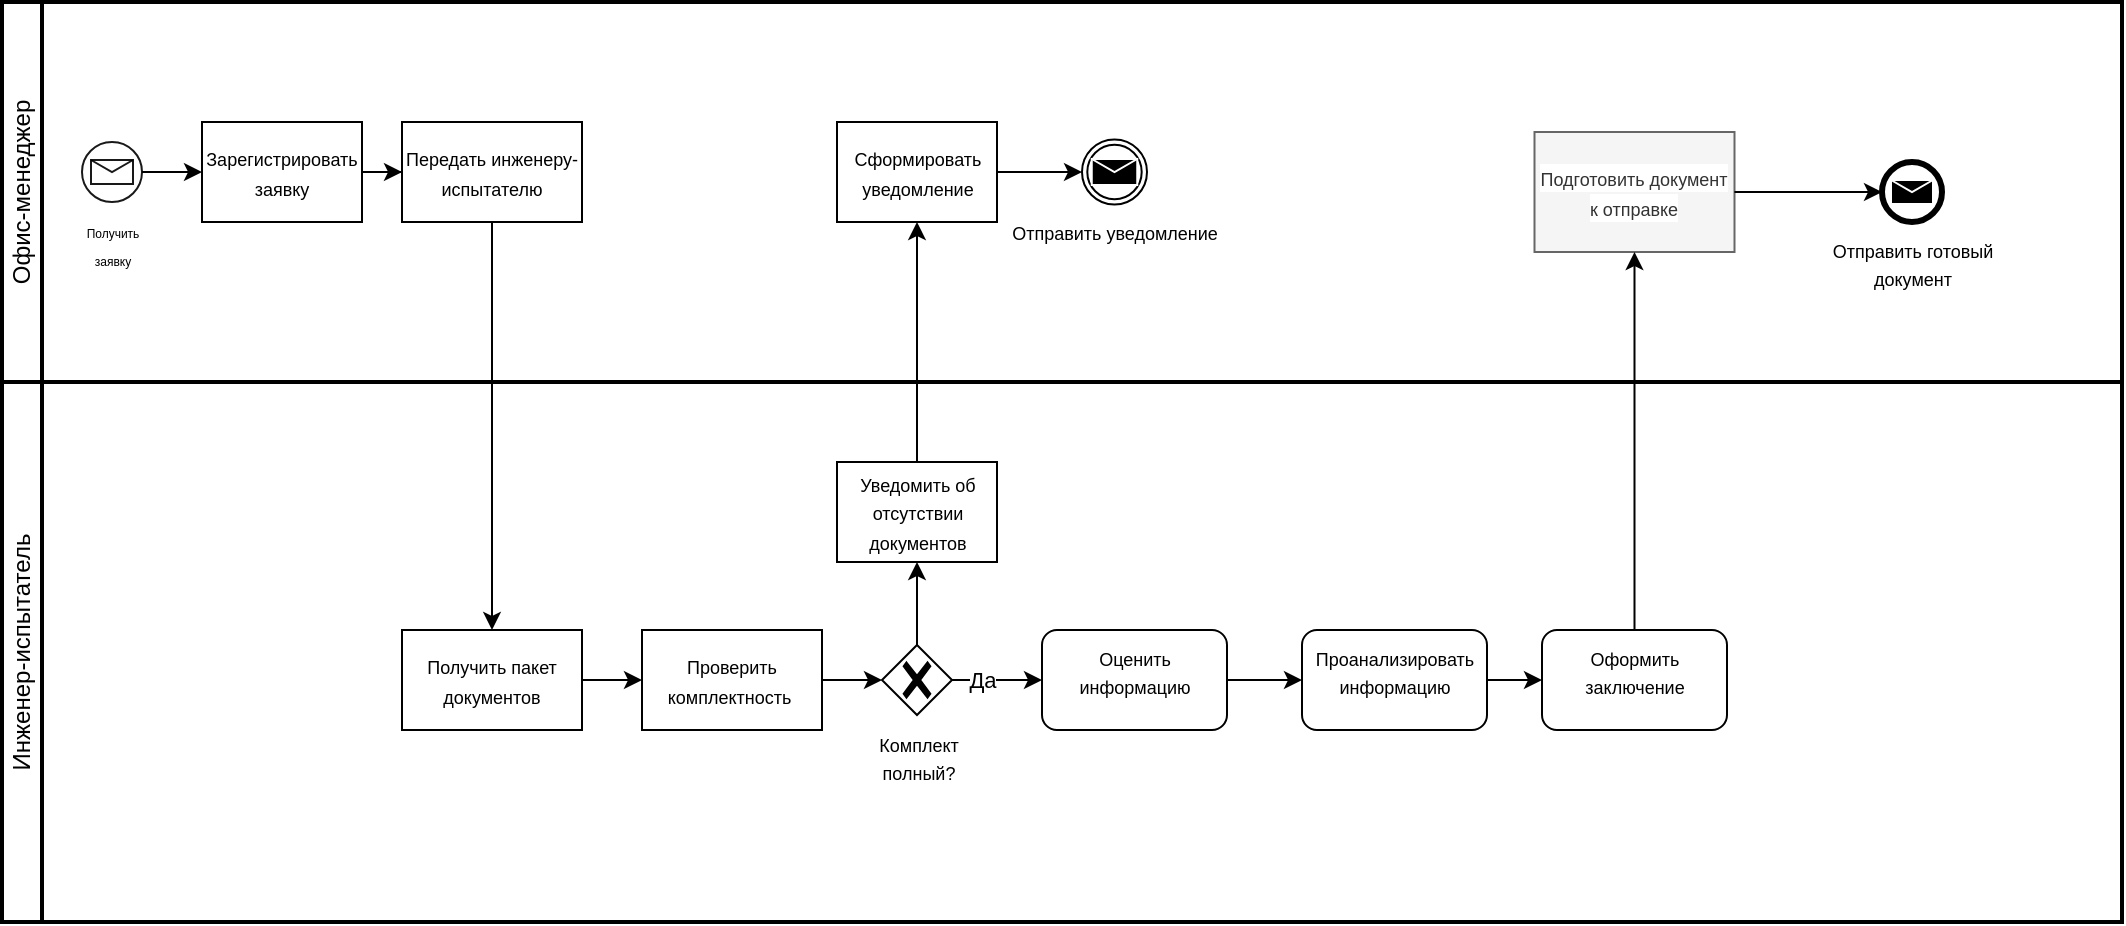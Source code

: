 <mxfile version="27.1.1" pages="2">
  <diagram name="Страница — 1" id="JdAsOSJgoWyrDVArH0wG">
    <mxGraphModel dx="1046" dy="611" grid="1" gridSize="10" guides="1" tooltips="1" connect="1" arrows="1" fold="1" page="1" pageScale="1" pageWidth="1169" pageHeight="827" math="0" shadow="0">
      <root>
        <mxCell id="0" />
        <mxCell id="1" parent="0" />
        <mxCell id="9TCDGHJHm5LRPzFvZ1fp-3" value="Офис-менеджер" style="swimlane;html=1;startSize=20;fontStyle=0;collapsible=0;horizontal=0;swimlaneLine=1;swimlaneFillColor=#ffffff;strokeWidth=2;whiteSpace=wrap;" parent="1" vertex="1">
          <mxGeometry x="80" y="340" width="1060" height="190" as="geometry" />
        </mxCell>
        <mxCell id="9TCDGHJHm5LRPzFvZ1fp-6" value="&lt;font style=&quot;font-size: 9px;&quot;&gt;Зарегистрировать заявку&lt;/font&gt;" style="points=[[0.25,0,0],[0.5,0,0],[0.75,0,0],[1,0.25,0],[1,0.5,0],[1,0.75,0],[0.75,1,0],[0.5,1,0],[0.25,1,0],[0,0.75,0],[0,0.5,0],[0,0.25,0]];shape=mxgraph.bpmn.task2;whiteSpace=wrap;rectStyle=rounded;size=10;html=1;container=1;expand=0;collapsible=0;taskMarker=abstract;" parent="9TCDGHJHm5LRPzFvZ1fp-3" vertex="1">
          <mxGeometry x="100" y="60" width="80" height="50" as="geometry" />
        </mxCell>
        <mxCell id="9TCDGHJHm5LRPzFvZ1fp-7" value="&lt;font style=&quot;font-size: 6px;&quot;&gt;Получить&lt;/font&gt;&lt;div&gt;&lt;font style=&quot;font-size: 6px;&quot;&gt;заявку&lt;/font&gt;&lt;/div&gt;" style="points=[[0.145,0.145,0],[0.5,0,0],[0.855,0.145,0],[1,0.5,0],[0.855,0.855,0],[0.5,1,0],[0.145,0.855,0],[0,0.5,0]];shape=mxgraph.bpmn.event;html=1;verticalLabelPosition=bottom;labelBackgroundColor=#ffffff;verticalAlign=top;align=center;perimeter=ellipsePerimeter;outlineConnect=0;aspect=fixed;outline=standard;symbol=message;opacity=90;" parent="9TCDGHJHm5LRPzFvZ1fp-3" vertex="1">
          <mxGeometry x="40" y="70" width="30" height="30" as="geometry" />
        </mxCell>
        <mxCell id="9TCDGHJHm5LRPzFvZ1fp-8" value="" style="endArrow=classic;html=1;rounded=0;exitX=1;exitY=0.5;exitDx=0;exitDy=0;exitPerimeter=0;entryX=0;entryY=0.5;entryDx=0;entryDy=0;entryPerimeter=0;" parent="9TCDGHJHm5LRPzFvZ1fp-3" source="9TCDGHJHm5LRPzFvZ1fp-7" target="9TCDGHJHm5LRPzFvZ1fp-6" edge="1">
          <mxGeometry width="50" height="50" relative="1" as="geometry">
            <mxPoint x="90" y="100" as="sourcePoint" />
            <mxPoint x="140" y="50" as="targetPoint" />
          </mxGeometry>
        </mxCell>
        <mxCell id="9TCDGHJHm5LRPzFvZ1fp-21" value="" style="edgeStyle=orthogonalEdgeStyle;rounded=0;orthogonalLoop=1;jettySize=auto;html=1;" parent="9TCDGHJHm5LRPzFvZ1fp-3" source="9TCDGHJHm5LRPzFvZ1fp-6" target="9TCDGHJHm5LRPzFvZ1fp-9" edge="1">
          <mxGeometry relative="1" as="geometry">
            <mxPoint x="260" y="205" as="sourcePoint" />
            <mxPoint x="320" y="205" as="targetPoint" />
          </mxGeometry>
        </mxCell>
        <mxCell id="9TCDGHJHm5LRPzFvZ1fp-9" value="&lt;font style=&quot;font-size: 9px;&quot;&gt;Передать инженеру- испытателю&lt;/font&gt;" style="points=[[0.25,0,0],[0.5,0,0],[0.75,0,0],[1,0.25,0],[1,0.5,0],[1,0.75,0],[0.75,1,0],[0.5,1,0],[0.25,1,0],[0,0.75,0],[0,0.5,0],[0,0.25,0]];shape=mxgraph.bpmn.task2;whiteSpace=wrap;rectStyle=rounded;size=10;html=1;container=1;expand=0;collapsible=0;taskMarker=abstract;" parent="9TCDGHJHm5LRPzFvZ1fp-3" vertex="1">
          <mxGeometry x="200" y="60" width="90" height="50" as="geometry" />
        </mxCell>
        <mxCell id="9TCDGHJHm5LRPzFvZ1fp-24" value="&lt;font style=&quot;font-size: 9px;&quot;&gt;Отправить уведомление&lt;/font&gt;" style="points=[[0.145,0.145,0],[0.5,0,0],[0.855,0.145,0],[1,0.5,0],[0.855,0.855,0],[0.5,1,0],[0.145,0.855,0],[0,0.5,0]];shape=mxgraph.bpmn.event;html=1;verticalLabelPosition=bottom;labelBackgroundColor=#ffffff;verticalAlign=top;align=center;perimeter=ellipsePerimeter;outlineConnect=0;aspect=fixed;outline=throwing;symbol=message;" parent="9TCDGHJHm5LRPzFvZ1fp-3" vertex="1">
          <mxGeometry x="540" y="68.75" width="32.5" height="32.5" as="geometry" />
        </mxCell>
        <mxCell id="9TCDGHJHm5LRPzFvZ1fp-35" value="" style="edgeStyle=orthogonalEdgeStyle;rounded=0;orthogonalLoop=1;jettySize=auto;html=1;" parent="9TCDGHJHm5LRPzFvZ1fp-3" source="9TCDGHJHm5LRPzFvZ1fp-33" target="9TCDGHJHm5LRPzFvZ1fp-24" edge="1">
          <mxGeometry relative="1" as="geometry" />
        </mxCell>
        <mxCell id="9TCDGHJHm5LRPzFvZ1fp-33" value="&lt;font style=&quot;font-size: 9px;&quot;&gt;Сформировать уведомление&lt;/font&gt;" style="points=[[0.25,0,0],[0.5,0,0],[0.75,0,0],[1,0.25,0],[1,0.5,0],[1,0.75,0],[0.75,1,0],[0.5,1,0],[0.25,1,0],[0,0.75,0],[0,0.5,0],[0,0.25,0]];shape=mxgraph.bpmn.task2;whiteSpace=wrap;rectStyle=rounded;size=10;html=1;container=1;expand=0;collapsible=0;taskMarker=abstract;" parent="9TCDGHJHm5LRPzFvZ1fp-3" vertex="1">
          <mxGeometry x="417.5" y="60" width="80" height="50" as="geometry" />
        </mxCell>
        <mxCell id="9TCDGHJHm5LRPzFvZ1fp-44" value="&lt;span style=&quot;background-color: rgb(255, 255, 255);&quot;&gt;&lt;font style=&quot;font-size: 9px;&quot;&gt;Подготовить документ к отправке&lt;/font&gt;&lt;/span&gt;" style="points=[[0.25,0,0],[0.5,0,0],[0.75,0,0],[1,0.25,0],[1,0.5,0],[1,0.75,0],[0.75,1,0],[0.5,1,0],[0.25,1,0],[0,0.75,0],[0,0.5,0],[0,0.25,0]];shape=mxgraph.bpmn.task2;whiteSpace=wrap;rectStyle=rounded;size=10;html=1;container=1;expand=0;collapsible=0;taskMarker=abstract;isLoopSub=1;fillColor=#f5f5f5;strokeColor=#666666;fontColor=#333333;align=center;" parent="9TCDGHJHm5LRPzFvZ1fp-3" vertex="1">
          <mxGeometry x="766.25" y="65" width="100" height="60" as="geometry" />
        </mxCell>
        <mxCell id="9TCDGHJHm5LRPzFvZ1fp-45" value="&lt;font style=&quot;font-size: 9px;&quot;&gt;Отправить&amp;nbsp;&lt;/font&gt;&lt;span style=&quot;font-size: 9px; background-color: light-dark(rgb(255, 255, 255), rgb(18, 18, 18)); color: light-dark(rgb(0, 0, 0), rgb(255, 255, 255));&quot;&gt;готовый&lt;/span&gt;&lt;div&gt;&lt;font style=&quot;font-size: 9px;&quot;&gt;документ&lt;/font&gt;&lt;/div&gt;" style="points=[[0.145,0.145,0],[0.5,0,0],[0.855,0.145,0],[1,0.5,0],[0.855,0.855,0],[0.5,1,0],[0.145,0.855,0],[0,0.5,0]];shape=mxgraph.bpmn.event;html=1;verticalLabelPosition=bottom;labelBackgroundColor=#ffffff;verticalAlign=top;align=center;perimeter=ellipsePerimeter;outlineConnect=0;aspect=fixed;outline=end;symbol=message;" parent="9TCDGHJHm5LRPzFvZ1fp-3" vertex="1">
          <mxGeometry x="940" y="80" width="30" height="30" as="geometry" />
        </mxCell>
        <mxCell id="9TCDGHJHm5LRPzFvZ1fp-46" value="" style="endArrow=classic;html=1;rounded=0;exitX=1;exitY=0.5;exitDx=0;exitDy=0;exitPerimeter=0;entryX=0;entryY=0.5;entryDx=0;entryDy=0;entryPerimeter=0;" parent="9TCDGHJHm5LRPzFvZ1fp-3" source="9TCDGHJHm5LRPzFvZ1fp-44" target="9TCDGHJHm5LRPzFvZ1fp-45" edge="1">
          <mxGeometry width="50" height="50" relative="1" as="geometry">
            <mxPoint x="830" y="180" as="sourcePoint" />
            <mxPoint x="830" y="240" as="targetPoint" />
          </mxGeometry>
        </mxCell>
        <mxCell id="9TCDGHJHm5LRPzFvZ1fp-4" value="Инженер-испытатель" style="swimlane;html=1;startSize=20;fontStyle=0;collapsible=0;horizontal=0;swimlaneLine=1;swimlaneFillColor=#ffffff;strokeWidth=2;whiteSpace=wrap;" parent="1" vertex="1">
          <mxGeometry x="80" y="530" width="1060" height="270" as="geometry" />
        </mxCell>
        <mxCell id="9TCDGHJHm5LRPzFvZ1fp-17" value="" style="edgeStyle=orthogonalEdgeStyle;rounded=0;orthogonalLoop=1;jettySize=auto;html=1;" parent="9TCDGHJHm5LRPzFvZ1fp-4" source="9TCDGHJHm5LRPzFvZ1fp-14" target="9TCDGHJHm5LRPzFvZ1fp-16" edge="1">
          <mxGeometry relative="1" as="geometry" />
        </mxCell>
        <mxCell id="9TCDGHJHm5LRPzFvZ1fp-14" value="&lt;font style=&quot;font-size: 9px;&quot;&gt;Получить пакет документов&lt;/font&gt;" style="points=[[0.25,0,0],[0.5,0,0],[0.75,0,0],[1,0.25,0],[1,0.5,0],[1,0.75,0],[0.75,1,0],[0.5,1,0],[0.25,1,0],[0,0.75,0],[0,0.5,0],[0,0.25,0]];shape=mxgraph.bpmn.task2;whiteSpace=wrap;rectStyle=rounded;size=10;html=1;container=1;expand=0;collapsible=0;taskMarker=abstract;" parent="9TCDGHJHm5LRPzFvZ1fp-4" vertex="1">
          <mxGeometry x="200" y="124" width="90" height="50" as="geometry" />
        </mxCell>
        <mxCell id="9TCDGHJHm5LRPzFvZ1fp-19" value="" style="edgeStyle=orthogonalEdgeStyle;rounded=0;orthogonalLoop=1;jettySize=auto;html=1;entryX=0;entryY=0.5;entryDx=0;entryDy=0;entryPerimeter=0;" parent="9TCDGHJHm5LRPzFvZ1fp-4" source="9TCDGHJHm5LRPzFvZ1fp-16" target="9TCDGHJHm5LRPzFvZ1fp-20" edge="1">
          <mxGeometry relative="1" as="geometry">
            <mxPoint x="480" y="80" as="targetPoint" />
            <Array as="points" />
          </mxGeometry>
        </mxCell>
        <mxCell id="9TCDGHJHm5LRPzFvZ1fp-16" value="&lt;font style=&quot;font-size: 9px;&quot;&gt;Проверить комплектность&amp;nbsp;&lt;/font&gt;" style="points=[[0.25,0,0],[0.5,0,0],[0.75,0,0],[1,0.25,0],[1,0.5,0],[1,0.75,0],[0.75,1,0],[0.5,1,0],[0.25,1,0],[0,0.75,0],[0,0.5,0],[0,0.25,0]];shape=mxgraph.bpmn.task2;whiteSpace=wrap;rectStyle=rounded;size=10;html=1;container=1;expand=0;collapsible=0;taskMarker=abstract;" parent="9TCDGHJHm5LRPzFvZ1fp-4" vertex="1">
          <mxGeometry x="320" y="124" width="90" height="50" as="geometry" />
        </mxCell>
        <mxCell id="9TCDGHJHm5LRPzFvZ1fp-26" value="" style="edgeStyle=orthogonalEdgeStyle;rounded=0;orthogonalLoop=1;jettySize=auto;html=1;" parent="9TCDGHJHm5LRPzFvZ1fp-4" source="9TCDGHJHm5LRPzFvZ1fp-20" target="9TCDGHJHm5LRPzFvZ1fp-25" edge="1">
          <mxGeometry relative="1" as="geometry" />
        </mxCell>
        <mxCell id="9TCDGHJHm5LRPzFvZ1fp-27" value="Да" style="edgeLabel;html=1;align=center;verticalAlign=middle;resizable=0;points=[];" parent="9TCDGHJHm5LRPzFvZ1fp-26" vertex="1" connectable="0">
          <mxGeometry x="0.227" relative="1" as="geometry">
            <mxPoint x="-13" as="offset" />
          </mxGeometry>
        </mxCell>
        <mxCell id="9TCDGHJHm5LRPzFvZ1fp-20" value="&lt;font style=&quot;font-size: 9px;&quot;&gt;Комплект&lt;/font&gt;&lt;div&gt;&lt;span style=&quot;background-color: light-dark(rgb(255, 255, 255), rgb(18, 18, 18)); color: light-dark(rgb(0, 0, 0), rgb(255, 255, 255));&quot;&gt;&lt;font style=&quot;font-size: 9px;&quot;&gt;полный?&lt;/font&gt;&lt;/span&gt;&lt;/div&gt;" style="points=[[0.25,0.25,0],[0.5,0,0],[0.75,0.25,0],[1,0.5,0],[0.75,0.75,0],[0.5,1,0],[0.25,0.75,0],[0,0.5,0]];shape=mxgraph.bpmn.gateway2;html=1;verticalLabelPosition=bottom;labelBackgroundColor=#ffffff;verticalAlign=top;align=center;perimeter=rhombusPerimeter;outlineConnect=0;outline=none;symbol=none;gwType=exclusive;" parent="9TCDGHJHm5LRPzFvZ1fp-4" vertex="1">
          <mxGeometry x="440" y="131.5" width="35" height="35" as="geometry" />
        </mxCell>
        <mxCell id="9TCDGHJHm5LRPzFvZ1fp-39" value="" style="edgeStyle=orthogonalEdgeStyle;rounded=0;orthogonalLoop=1;jettySize=auto;html=1;" parent="9TCDGHJHm5LRPzFvZ1fp-4" source="9TCDGHJHm5LRPzFvZ1fp-25" target="9TCDGHJHm5LRPzFvZ1fp-38" edge="1">
          <mxGeometry relative="1" as="geometry" />
        </mxCell>
        <mxCell id="9TCDGHJHm5LRPzFvZ1fp-25" value="&lt;font style=&quot;font-size: 9px;&quot;&gt;Оценить информацию&lt;/font&gt;" style="rounded=1;whiteSpace=wrap;html=1;verticalAlign=top;labelBackgroundColor=#ffffff;" parent="9TCDGHJHm5LRPzFvZ1fp-4" vertex="1">
          <mxGeometry x="520" y="124" width="92.5" height="50" as="geometry" />
        </mxCell>
        <mxCell id="9TCDGHJHm5LRPzFvZ1fp-31" value="&lt;font style=&quot;font-size: 9px;&quot;&gt;Уведомить об отсутствии документов&lt;/font&gt;" style="points=[[0.25,0,0],[0.5,0,0],[0.75,0,0],[1,0.25,0],[1,0.5,0],[1,0.75,0],[0.75,1,0],[0.5,1,0],[0.25,1,0],[0,0.75,0],[0,0.5,0],[0,0.25,0]];shape=mxgraph.bpmn.task2;whiteSpace=wrap;rectStyle=rounded;size=10;html=1;container=1;expand=0;collapsible=0;taskMarker=abstract;" parent="9TCDGHJHm5LRPzFvZ1fp-4" vertex="1">
          <mxGeometry x="417.5" y="40" width="80" height="50" as="geometry" />
        </mxCell>
        <mxCell id="9TCDGHJHm5LRPzFvZ1fp-32" value="" style="endArrow=classic;html=1;rounded=0;exitX=0.5;exitY=0;exitDx=0;exitDy=0;exitPerimeter=0;entryX=0.5;entryY=1;entryDx=0;entryDy=0;entryPerimeter=0;" parent="9TCDGHJHm5LRPzFvZ1fp-4" source="9TCDGHJHm5LRPzFvZ1fp-20" target="9TCDGHJHm5LRPzFvZ1fp-31" edge="1">
          <mxGeometry width="50" height="50" relative="1" as="geometry">
            <mxPoint x="340" y="120" as="sourcePoint" />
            <mxPoint x="390" y="70" as="targetPoint" />
          </mxGeometry>
        </mxCell>
        <mxCell id="9TCDGHJHm5LRPzFvZ1fp-41" value="" style="edgeStyle=orthogonalEdgeStyle;rounded=0;orthogonalLoop=1;jettySize=auto;html=1;" parent="9TCDGHJHm5LRPzFvZ1fp-4" source="9TCDGHJHm5LRPzFvZ1fp-38" target="9TCDGHJHm5LRPzFvZ1fp-40" edge="1">
          <mxGeometry relative="1" as="geometry" />
        </mxCell>
        <mxCell id="9TCDGHJHm5LRPzFvZ1fp-38" value="&lt;font style=&quot;font-size: 9px;&quot;&gt;Проанализировать информацию&lt;/font&gt;" style="rounded=1;whiteSpace=wrap;html=1;verticalAlign=top;labelBackgroundColor=#ffffff;" parent="9TCDGHJHm5LRPzFvZ1fp-4" vertex="1">
          <mxGeometry x="650" y="124" width="92.5" height="50" as="geometry" />
        </mxCell>
        <mxCell id="9TCDGHJHm5LRPzFvZ1fp-40" value="&lt;font style=&quot;font-size: 9px;&quot;&gt;Оформить заключение&lt;/font&gt;" style="rounded=1;whiteSpace=wrap;html=1;verticalAlign=top;labelBackgroundColor=#ffffff;" parent="9TCDGHJHm5LRPzFvZ1fp-4" vertex="1">
          <mxGeometry x="770" y="124" width="92.5" height="50" as="geometry" />
        </mxCell>
        <mxCell id="9TCDGHJHm5LRPzFvZ1fp-15" value="" style="edgeStyle=orthogonalEdgeStyle;rounded=0;orthogonalLoop=1;jettySize=auto;html=1;" parent="1" source="9TCDGHJHm5LRPzFvZ1fp-9" target="9TCDGHJHm5LRPzFvZ1fp-14" edge="1">
          <mxGeometry relative="1" as="geometry" />
        </mxCell>
        <mxCell id="9TCDGHJHm5LRPzFvZ1fp-34" value="" style="edgeStyle=orthogonalEdgeStyle;rounded=0;orthogonalLoop=1;jettySize=auto;html=1;" parent="1" source="9TCDGHJHm5LRPzFvZ1fp-31" target="9TCDGHJHm5LRPzFvZ1fp-33" edge="1">
          <mxGeometry relative="1" as="geometry" />
        </mxCell>
        <mxCell id="9TCDGHJHm5LRPzFvZ1fp-43" value="" style="edgeStyle=orthogonalEdgeStyle;rounded=0;orthogonalLoop=1;jettySize=auto;html=1;entryX=0.5;entryY=1;entryDx=0;entryDy=0;entryPerimeter=0;" parent="1" source="9TCDGHJHm5LRPzFvZ1fp-40" target="9TCDGHJHm5LRPzFvZ1fp-44" edge="1">
          <mxGeometry relative="1" as="geometry">
            <mxPoint x="896.25" y="230" as="targetPoint" />
          </mxGeometry>
        </mxCell>
      </root>
    </mxGraphModel>
  </diagram>
  <diagram name="Копия Страница — 1" id="7LpzkgpUaZMD067cDWDc">
    <mxGraphModel dx="1541" dy="725" grid="1" gridSize="10" guides="1" tooltips="1" connect="1" arrows="1" fold="1" page="1" pageScale="1" pageWidth="1169" pageHeight="827" math="0" shadow="0">
      <root>
        <mxCell id="yQtGxOdmjUm_d_wi27j--0" />
        <mxCell id="yQtGxOdmjUm_d_wi27j--1" parent="yQtGxOdmjUm_d_wi27j--0" />
        <mxCell id="yQtGxOdmjUm_d_wi27j--2" value="Офис-менеджер" style="swimlane;html=1;startSize=20;fontStyle=0;collapsible=0;horizontal=0;swimlaneLine=1;swimlaneFillColor=#ffffff;strokeWidth=2;whiteSpace=wrap;" vertex="1" parent="yQtGxOdmjUm_d_wi27j--1">
          <mxGeometry x="10" y="340" width="1720" height="190" as="geometry" />
        </mxCell>
        <mxCell id="yQtGxOdmjUm_d_wi27j--3" value="&lt;font style=&quot;font-size: 11px;&quot;&gt;Зарегистрировать заявку&lt;/font&gt;" style="points=[[0.25,0,0],[0.5,0,0],[0.75,0,0],[1,0.25,0],[1,0.5,0],[1,0.75,0],[0.75,1,0],[0.5,1,0],[0.25,1,0],[0,0.75,0],[0,0.5,0],[0,0.25,0]];shape=mxgraph.bpmn.task2;whiteSpace=wrap;rectStyle=rounded;size=10;html=1;container=1;expand=0;collapsible=0;taskMarker=abstract;" vertex="1" parent="yQtGxOdmjUm_d_wi27j--2">
          <mxGeometry x="80" y="67.5" width="100" height="55" as="geometry" />
        </mxCell>
        <mxCell id="yQtGxOdmjUm_d_wi27j--4" value="&lt;font style=&quot;font-size: 6px;&quot;&gt;Получить&lt;/font&gt;&lt;div&gt;&lt;font style=&quot;font-size: 6px;&quot;&gt;заявку&lt;/font&gt;&lt;/div&gt;" style="points=[[0.145,0.145,0],[0.5,0,0],[0.855,0.145,0],[1,0.5,0],[0.855,0.855,0],[0.5,1,0],[0.145,0.855,0],[0,0.5,0]];shape=mxgraph.bpmn.event;html=1;verticalLabelPosition=bottom;labelBackgroundColor=#ffffff;verticalAlign=top;align=center;perimeter=ellipsePerimeter;outlineConnect=0;aspect=fixed;outline=standard;symbol=message;opacity=90;" vertex="1" parent="yQtGxOdmjUm_d_wi27j--2">
          <mxGeometry x="30" y="80" width="30" height="30" as="geometry" />
        </mxCell>
        <mxCell id="yQtGxOdmjUm_d_wi27j--5" value="" style="endArrow=classic;html=1;rounded=0;exitX=1;exitY=0.5;exitDx=0;exitDy=0;exitPerimeter=0;entryX=0;entryY=0.5;entryDx=0;entryDy=0;entryPerimeter=0;" edge="1" parent="yQtGxOdmjUm_d_wi27j--2" source="yQtGxOdmjUm_d_wi27j--4" target="yQtGxOdmjUm_d_wi27j--3">
          <mxGeometry width="50" height="50" relative="1" as="geometry">
            <mxPoint x="90" y="100" as="sourcePoint" />
            <mxPoint x="140" y="50" as="targetPoint" />
          </mxGeometry>
        </mxCell>
        <mxCell id="yQtGxOdmjUm_d_wi27j--6" value="" style="edgeStyle=orthogonalEdgeStyle;rounded=0;orthogonalLoop=1;jettySize=auto;html=1;" edge="1" parent="yQtGxOdmjUm_d_wi27j--2" source="RFWAuB7aAIMX6tV1S9kd-12" target="yQtGxOdmjUm_d_wi27j--7">
          <mxGeometry relative="1" as="geometry">
            <mxPoint x="260" y="205" as="sourcePoint" />
            <mxPoint x="320" y="205" as="targetPoint" />
          </mxGeometry>
        </mxCell>
        <mxCell id="RFWAuB7aAIMX6tV1S9kd-14" value="Да&lt;div&gt;&lt;br&gt;&lt;/div&gt;" style="edgeLabel;html=1;align=center;verticalAlign=middle;resizable=0;points=[];" vertex="1" connectable="0" parent="yQtGxOdmjUm_d_wi27j--6">
          <mxGeometry x="0.255" y="-2" relative="1" as="geometry">
            <mxPoint as="offset" />
          </mxGeometry>
        </mxCell>
        <mxCell id="yQtGxOdmjUm_d_wi27j--7" value="&lt;font&gt;Передать данные заявки инженеру ИЛ&lt;/font&gt;" style="points=[[0.25,0,0],[0.5,0,0],[0.75,0,0],[1,0.25,0],[1,0.5,0],[1,0.75,0],[0.75,1,0],[0.5,1,0],[0.25,1,0],[0,0.75,0],[0,0.5,0],[0,0.25,0]];shape=mxgraph.bpmn.task2;whiteSpace=wrap;rectStyle=rounded;size=10;html=1;container=1;expand=0;collapsible=0;taskMarker=abstract;" vertex="1" parent="yQtGxOdmjUm_d_wi27j--2">
          <mxGeometry x="290" y="65" width="102.5" height="60" as="geometry" />
        </mxCell>
        <mxCell id="RFWAuB7aAIMX6tV1S9kd-12" value="Требуется очная&lt;div&gt;&amp;nbsp;проверка?&lt;/div&gt;" style="points=[[0.25,0.25,0],[0.5,0,0],[0.75,0.25,0],[1,0.5,0],[0.75,0.75,0],[0.5,1,0],[0.25,0.75,0],[0,0.5,0]];shape=mxgraph.bpmn.gateway2;html=1;verticalLabelPosition=bottom;labelBackgroundColor=#ffffff;verticalAlign=top;align=center;perimeter=rhombusPerimeter;outlineConnect=0;outline=none;symbol=none;gwType=exclusive;" vertex="1" parent="yQtGxOdmjUm_d_wi27j--2">
          <mxGeometry x="200" y="70" width="50" height="50" as="geometry" />
        </mxCell>
        <mxCell id="RFWAuB7aAIMX6tV1S9kd-13" value="" style="edgeStyle=orthogonalEdgeStyle;rounded=0;orthogonalLoop=1;jettySize=auto;html=1;" edge="1" parent="yQtGxOdmjUm_d_wi27j--2" source="yQtGxOdmjUm_d_wi27j--3" target="RFWAuB7aAIMX6tV1S9kd-12">
          <mxGeometry relative="1" as="geometry">
            <mxPoint x="170" y="425" as="sourcePoint" />
            <mxPoint x="308" y="425" as="targetPoint" />
          </mxGeometry>
        </mxCell>
        <mxCell id="RFWAuB7aAIMX6tV1S9kd-30" value="Получить данные о несоответствии&amp;nbsp;" style="points=[[0.25,0,0],[0.5,0,0],[0.75,0,0],[1,0.25,0],[1,0.5,0],[1,0.75,0],[0.75,1,0],[0.5,1,0],[0.25,1,0],[0,0.75,0],[0,0.5,0],[0,0.25,0]];shape=mxgraph.bpmn.task2;whiteSpace=wrap;rectStyle=rounded;size=10;html=1;container=1;expand=0;collapsible=0;taskMarker=abstract;" vertex="1" parent="yQtGxOdmjUm_d_wi27j--2">
          <mxGeometry x="795" y="70" width="100" height="50" as="geometry" />
        </mxCell>
        <mxCell id="RFWAuB7aAIMX6tV1S9kd-32" value="Отправить уведомление&lt;div&gt;&amp;nbsp;о несоответствии&lt;/div&gt;" style="points=[[0.145,0.145,0],[0.5,0,0],[0.855,0.145,0],[1,0.5,0],[0.855,0.855,0],[0.5,1,0],[0.145,0.855,0],[0,0.5,0]];shape=mxgraph.bpmn.event;html=1;verticalLabelPosition=bottom;labelBackgroundColor=#ffffff;verticalAlign=top;align=center;perimeter=ellipsePerimeter;outlineConnect=0;aspect=fixed;outline=end;symbol=message;" vertex="1" parent="yQtGxOdmjUm_d_wi27j--2">
          <mxGeometry x="930" y="77.5" width="35" height="35" as="geometry" />
        </mxCell>
        <mxCell id="RFWAuB7aAIMX6tV1S9kd-33" value="" style="endArrow=classic;html=1;rounded=0;exitX=1;exitY=0.5;exitDx=0;exitDy=0;exitPerimeter=0;entryX=0;entryY=0.5;entryDx=0;entryDy=0;entryPerimeter=0;" edge="1" parent="yQtGxOdmjUm_d_wi27j--2" source="RFWAuB7aAIMX6tV1S9kd-30" target="RFWAuB7aAIMX6tV1S9kd-32">
          <mxGeometry width="50" height="50" relative="1" as="geometry">
            <mxPoint x="870" y="140" as="sourcePoint" />
            <mxPoint x="920" y="90" as="targetPoint" />
          </mxGeometry>
        </mxCell>
        <mxCell id="fvcKFfCOrMoyN4EGfYjZ-17" value="" style="edgeStyle=orthogonalEdgeStyle;rounded=0;orthogonalLoop=1;jettySize=auto;html=1;entryX=0;entryY=0.5;entryDx=0;entryDy=0;entryPerimeter=0;exitX=1;exitY=0.5;exitDx=0;exitDy=0;exitPerimeter=0;" edge="1" parent="yQtGxOdmjUm_d_wi27j--2" source="fvcKFfCOrMoyN4EGfYjZ-22" target="fvcKFfCOrMoyN4EGfYjZ-18">
          <mxGeometry relative="1" as="geometry">
            <mxPoint x="1582.5" y="95.0" as="sourcePoint" />
            <mxPoint x="1691" y="95" as="targetPoint" />
          </mxGeometry>
        </mxCell>
        <mxCell id="fvcKFfCOrMoyN4EGfYjZ-18" value="Отправить документ&lt;div&gt;&amp;nbsp;заказчику&lt;/div&gt;" style="points=[[0.145,0.145,0],[0.5,0,0],[0.855,0.145,0],[1,0.5,0],[0.855,0.855,0],[0.5,1,0],[0.145,0.855,0],[0,0.5,0]];shape=mxgraph.bpmn.event;html=1;verticalLabelPosition=bottom;labelBackgroundColor=#ffffff;verticalAlign=top;align=center;perimeter=ellipsePerimeter;outlineConnect=0;aspect=fixed;outline=end;symbol=message;" vertex="1" parent="yQtGxOdmjUm_d_wi27j--2">
          <mxGeometry x="1630" y="77.5" width="35" height="35" as="geometry" />
        </mxCell>
        <mxCell id="fvcKFfCOrMoyN4EGfYjZ-22" value="Подготовить документ к отправке" style="points=[[0.25,0,0],[0.5,0,0],[0.75,0,0],[1,0.25,0],[1,0.5,0],[1,0.75,0],[0.75,1,0],[0.5,1,0],[0.25,1,0],[0,0.75,0],[0,0.5,0],[0,0.25,0]];shape=mxgraph.bpmn.task2;whiteSpace=wrap;rectStyle=rounded;size=10;html=1;container=1;expand=0;collapsible=0;taskMarker=abstract;isLoopSub=1;" vertex="1" parent="yQtGxOdmjUm_d_wi27j--2">
          <mxGeometry x="1471.25" y="60" width="110" height="70" as="geometry" />
        </mxCell>
        <mxCell id="yQtGxOdmjUm_d_wi27j--14" value="Инженер-испытатель" style="swimlane;html=1;startSize=20;fontStyle=0;collapsible=0;horizontal=0;swimlaneLine=1;swimlaneFillColor=#ffffff;strokeWidth=2;whiteSpace=wrap;" vertex="1" parent="yQtGxOdmjUm_d_wi27j--1">
          <mxGeometry x="10" y="530" width="1720" height="270" as="geometry" />
        </mxCell>
        <mxCell id="RFWAuB7aAIMX6tV1S9kd-43" value="" style="edgeStyle=orthogonalEdgeStyle;rounded=0;orthogonalLoop=1;jettySize=auto;html=1;" edge="1" parent="yQtGxOdmjUm_d_wi27j--14" source="RFWAuB7aAIMX6tV1S9kd-37" target="RFWAuB7aAIMX6tV1S9kd-42">
          <mxGeometry relative="1" as="geometry" />
        </mxCell>
        <mxCell id="RFWAuB7aAIMX6tV1S9kd-37" value="Получить данные заявки" style="points=[[0.25,0,0],[0.5,0,0],[0.75,0,0],[1,0.25,0],[1,0.5,0],[1,0.75,0],[0.75,1,0],[0.5,1,0],[0.25,1,0],[0,0.75,0],[0,0.5,0],[0,0.25,0]];shape=mxgraph.bpmn.task2;whiteSpace=wrap;rectStyle=rounded;size=10;html=1;container=1;expand=0;collapsible=0;taskMarker=abstract;" vertex="1" parent="yQtGxOdmjUm_d_wi27j--14">
          <mxGeometry x="172.5" y="105" width="105" height="60" as="geometry" />
        </mxCell>
        <mxCell id="RFWAuB7aAIMX6tV1S9kd-45" value="" style="edgeStyle=orthogonalEdgeStyle;rounded=0;orthogonalLoop=1;jettySize=auto;html=1;" edge="1" parent="yQtGxOdmjUm_d_wi27j--14" source="RFWAuB7aAIMX6tV1S9kd-42" target="RFWAuB7aAIMX6tV1S9kd-44">
          <mxGeometry relative="1" as="geometry" />
        </mxCell>
        <mxCell id="RFWAuB7aAIMX6tV1S9kd-42" value="Идентифицировать ТС" style="points=[[0.25,0,0],[0.5,0,0],[0.75,0,0],[1,0.25,0],[1,0.5,0],[1,0.75,0],[0.75,1,0],[0.5,1,0],[0.25,1,0],[0,0.75,0],[0,0.5,0],[0,0.25,0]];shape=mxgraph.bpmn.task2;whiteSpace=wrap;rectStyle=rounded;size=10;html=1;container=1;expand=0;collapsible=0;taskMarker=abstract;" vertex="1" parent="yQtGxOdmjUm_d_wi27j--14">
          <mxGeometry x="518.25" y="102.5" width="112.5" height="65" as="geometry" />
        </mxCell>
        <mxCell id="nMRffuZl3H8XkMaRA2KJ-1" value="" style="edgeStyle=orthogonalEdgeStyle;rounded=0;orthogonalLoop=1;jettySize=auto;html=1;" edge="1" parent="yQtGxOdmjUm_d_wi27j--14" source="RFWAuB7aAIMX6tV1S9kd-44" target="nMRffuZl3H8XkMaRA2KJ-0">
          <mxGeometry relative="1" as="geometry" />
        </mxCell>
        <mxCell id="RFWAuB7aAIMX6tV1S9kd-44" value="Провести оценку результатов испытаний" style="points=[[0.25,0,0],[0.5,0,0],[0.75,0,0],[1,0.25,0],[1,0.5,0],[1,0.75,0],[0.75,1,0],[0.5,1,0],[0.25,1,0],[0,0.75,0],[0,0.5,0],[0,0.25,0]];shape=mxgraph.bpmn.task2;whiteSpace=wrap;rectStyle=rounded;size=10;html=1;container=1;expand=0;collapsible=0;taskMarker=abstract;" vertex="1" parent="yQtGxOdmjUm_d_wi27j--14">
          <mxGeometry x="880" y="102.5" width="112.5" height="65" as="geometry" />
        </mxCell>
        <mxCell id="fvcKFfCOrMoyN4EGfYjZ-1" value="" style="edgeStyle=orthogonalEdgeStyle;rounded=0;orthogonalLoop=1;jettySize=auto;html=1;" edge="1" parent="yQtGxOdmjUm_d_wi27j--14" source="nMRffuZl3H8XkMaRA2KJ-0" target="fvcKFfCOrMoyN4EGfYjZ-0">
          <mxGeometry relative="1" as="geometry" />
        </mxCell>
        <mxCell id="nMRffuZl3H8XkMaRA2KJ-0" value="Провести оценку информации" style="points=[[0.25,0,0],[0.5,0,0],[0.75,0,0],[1,0.25,0],[1,0.5,0],[1,0.75,0],[0.75,1,0],[0.5,1,0],[0.25,1,0],[0,0.75,0],[0,0.5,0],[0,0.25,0]];shape=mxgraph.bpmn.task2;whiteSpace=wrap;rectStyle=rounded;size=10;html=1;container=1;expand=0;collapsible=0;taskMarker=abstract;" vertex="1" parent="yQtGxOdmjUm_d_wi27j--14">
          <mxGeometry x="1193.75" y="102.5" width="112.5" height="65" as="geometry" />
        </mxCell>
        <mxCell id="fvcKFfCOrMoyN4EGfYjZ-11" value="" style="edgeStyle=orthogonalEdgeStyle;rounded=0;orthogonalLoop=1;jettySize=auto;html=1;" edge="1" parent="yQtGxOdmjUm_d_wi27j--14" source="fvcKFfCOrMoyN4EGfYjZ-0" target="fvcKFfCOrMoyN4EGfYjZ-10">
          <mxGeometry relative="1" as="geometry" />
        </mxCell>
        <mxCell id="fvcKFfCOrMoyN4EGfYjZ-0" value="Провести анализ информации" style="points=[[0.25,0,0],[0.5,0,0],[0.75,0,0],[1,0.25,0],[1,0.5,0],[1,0.75,0],[0.75,1,0],[0.5,1,0],[0.25,1,0],[0,0.75,0],[0,0.5,0],[0,0.25,0]];shape=mxgraph.bpmn.task2;whiteSpace=wrap;rectStyle=rounded;size=10;html=1;container=1;expand=0;collapsible=0;taskMarker=abstract;" vertex="1" parent="yQtGxOdmjUm_d_wi27j--14">
          <mxGeometry x="1330" y="102.5" width="112.5" height="65" as="geometry" />
        </mxCell>
        <mxCell id="fvcKFfCOrMoyN4EGfYjZ-10" value="Сформировать Протокол проверки безопасности" style="points=[[0.25,0,0],[0.5,0,0],[0.75,0,0],[1,0.25,0],[1,0.5,0],[1,0.75,0],[0.75,1,0],[0.5,1,0],[0.25,1,0],[0,0.75,0],[0,0.5,0],[0,0.25,0]];shape=mxgraph.bpmn.task2;whiteSpace=wrap;rectStyle=rounded;size=10;html=1;container=1;expand=0;collapsible=0;taskMarker=abstract;" vertex="1" parent="yQtGxOdmjUm_d_wi27j--14">
          <mxGeometry x="1470" y="102.5" width="112.5" height="65" as="geometry" />
        </mxCell>
        <mxCell id="RFWAuB7aAIMX6tV1S9kd-11" value="" style="endArrow=classic;html=1;rounded=0;exitX=1;exitY=0.5;exitDx=0;exitDy=0;" edge="1" parent="yQtGxOdmjUm_d_wi27j--1" source="RFWAuB7aAIMX6tV1S9kd-8">
          <mxGeometry width="50" height="50" relative="1" as="geometry">
            <mxPoint x="840" y="420" as="sourcePoint" />
            <mxPoint x="780" y="240" as="targetPoint" />
          </mxGeometry>
        </mxCell>
        <mxCell id="RFWAuB7aAIMX6tV1S9kd-24" value="" style="endArrow=classic;html=1;rounded=0;" edge="1" parent="yQtGxOdmjUm_d_wi27j--1" target="RFWAuB7aAIMX6tV1S9kd-0">
          <mxGeometry width="50" height="50" relative="1" as="geometry">
            <mxPoint x="800" y="270" as="sourcePoint" />
            <mxPoint x="820" y="390" as="targetPoint" />
          </mxGeometry>
        </mxCell>
        <mxCell id="RFWAuB7aAIMX6tV1S9kd-0" value="&lt;font style=&quot;font-size: 10px;&quot;&gt;Инженер испытательной лабооратории&lt;/font&gt;" style="swimlane;html=1;startSize=20;fontStyle=0;collapsible=0;horizontal=0;swimlaneLine=1;swimlaneFillColor=#ffffff;strokeWidth=2;whiteSpace=wrap;" vertex="1" parent="yQtGxOdmjUm_d_wi27j--1">
          <mxGeometry x="10" y="140" width="1720" height="200" as="geometry" />
        </mxCell>
        <mxCell id="RFWAuB7aAIMX6tV1S9kd-15" value="ТС соответствует&lt;div&gt;&amp;nbsp;заявке?&lt;/div&gt;" style="points=[[0.25,0.25,0],[0.5,0,0],[0.75,0.25,0],[1,0.5,0],[0.75,0.75,0],[0.5,1,0],[0.25,0.75,0],[0,0.5,0]];shape=mxgraph.bpmn.gateway2;html=1;verticalLabelPosition=bottom;labelBackgroundColor=#ffffff;verticalAlign=top;align=center;perimeter=rhombusPerimeter;outlineConnect=0;outline=none;symbol=none;gwType=exclusive;" vertex="1" parent="RFWAuB7aAIMX6tV1S9kd-0">
          <mxGeometry x="820" y="75" width="50" height="50" as="geometry" />
        </mxCell>
        <mxCell id="RFWAuB7aAIMX6tV1S9kd-4" value="Оформить акт приема-передачи" style="points=[[0.25,0,0],[0.5,0,0],[0.75,0,0],[1,0.25,0],[1,0.5,0],[1,0.75,0],[0.75,1,0],[0.5,1,0],[0.25,1,0],[0,0.75,0],[0,0.5,0],[0,0.25,0]];shape=mxgraph.bpmn.task2;whiteSpace=wrap;rectStyle=rounded;size=10;html=1;container=1;expand=0;collapsible=0;taskMarker=abstract;" vertex="1" parent="RFWAuB7aAIMX6tV1S9kd-0">
          <mxGeometry x="420" y="70" width="105" height="60" as="geometry" />
        </mxCell>
        <mxCell id="RFWAuB7aAIMX6tV1S9kd-5" value="" style="endArrow=classic;html=1;rounded=0;entryX=0;entryY=0.5;entryDx=0;entryDy=0;entryPerimeter=0;" edge="1" parent="RFWAuB7aAIMX6tV1S9kd-0" source="RFWAuB7aAIMX6tV1S9kd-1" target="RFWAuB7aAIMX6tV1S9kd-4">
          <mxGeometry width="50" height="50" relative="1" as="geometry">
            <mxPoint x="300" y="100" as="sourcePoint" />
            <mxPoint x="410" y="120" as="targetPoint" />
          </mxGeometry>
        </mxCell>
        <mxCell id="RFWAuB7aAIMX6tV1S9kd-6" value="Заполнить журнал окружающей среды и оборудования" style="points=[[0.25,0,0],[0.5,0,0],[0.75,0,0],[1,0.25,0],[1,0.5,0],[1,0.75,0],[0.75,1,0],[0.5,1,0],[0.25,1,0],[0,0.75,0],[0,0.5,0],[0,0.25,0]];shape=mxgraph.bpmn.task2;whiteSpace=wrap;rectStyle=rounded;size=10;html=1;container=1;expand=0;collapsible=0;taskMarker=abstract;" vertex="1" parent="RFWAuB7aAIMX6tV1S9kd-0">
          <mxGeometry x="550" y="65" width="105" height="70" as="geometry" />
        </mxCell>
        <mxCell id="RFWAuB7aAIMX6tV1S9kd-7" value="" style="endArrow=classic;html=1;rounded=0;entryX=0;entryY=0.5;entryDx=0;entryDy=0;entryPerimeter=0;exitX=1;exitY=0.5;exitDx=0;exitDy=0;exitPerimeter=0;" edge="1" parent="RFWAuB7aAIMX6tV1S9kd-0" source="RFWAuB7aAIMX6tV1S9kd-4" target="RFWAuB7aAIMX6tV1S9kd-6">
          <mxGeometry width="50" height="50" relative="1" as="geometry">
            <mxPoint x="480" y="103" as="sourcePoint" />
            <mxPoint x="485" y="50" as="targetPoint" />
          </mxGeometry>
        </mxCell>
        <mxCell id="RFWAuB7aAIMX6tV1S9kd-8" value="Идентифицировать ТС" style="rounded=1;whiteSpace=wrap;html=1;" vertex="1" parent="RFWAuB7aAIMX6tV1S9kd-0">
          <mxGeometry x="680" y="67.5" width="120" height="65" as="geometry" />
        </mxCell>
        <mxCell id="RFWAuB7aAIMX6tV1S9kd-9" value="" style="endArrow=classic;html=1;rounded=0;exitX=1;exitY=0.5;exitDx=0;exitDy=0;exitPerimeter=0;entryX=0;entryY=0.5;entryDx=0;entryDy=0;" edge="1" parent="RFWAuB7aAIMX6tV1S9kd-0" source="RFWAuB7aAIMX6tV1S9kd-6" target="RFWAuB7aAIMX6tV1S9kd-8">
          <mxGeometry width="50" height="50" relative="1" as="geometry">
            <mxPoint x="620" y="280" as="sourcePoint" />
            <mxPoint x="670" y="230" as="targetPoint" />
          </mxGeometry>
        </mxCell>
        <mxCell id="RFWAuB7aAIMX6tV1S9kd-10" value="Провести испытания" style="rounded=1;whiteSpace=wrap;html=1;" vertex="1" parent="RFWAuB7aAIMX6tV1S9kd-0">
          <mxGeometry x="900" y="70" width="120" height="60" as="geometry" />
        </mxCell>
        <mxCell id="RFWAuB7aAIMX6tV1S9kd-17" value="" style="endArrow=classic;html=1;rounded=0;exitX=1;exitY=0.5;exitDx=0;exitDy=0;exitPerimeter=0;entryX=0;entryY=0.5;entryDx=0;entryDy=0;" edge="1" parent="RFWAuB7aAIMX6tV1S9kd-0" source="RFWAuB7aAIMX6tV1S9kd-15" target="RFWAuB7aAIMX6tV1S9kd-10">
          <mxGeometry width="50" height="50" relative="1" as="geometry">
            <mxPoint x="870" y="190" as="sourcePoint" />
            <mxPoint x="920" y="140" as="targetPoint" />
          </mxGeometry>
        </mxCell>
        <mxCell id="RFWAuB7aAIMX6tV1S9kd-18" value="Да" style="edgeLabel;html=1;align=center;verticalAlign=middle;resizable=0;points=[];" vertex="1" connectable="0" parent="RFWAuB7aAIMX6tV1S9kd-17">
          <mxGeometry x="0.067" y="-2" relative="1" as="geometry">
            <mxPoint as="offset" />
          </mxGeometry>
        </mxCell>
        <mxCell id="fvcKFfCOrMoyN4EGfYjZ-3" value="" style="edgeStyle=orthogonalEdgeStyle;rounded=0;orthogonalLoop=1;jettySize=auto;html=1;" edge="1" parent="RFWAuB7aAIMX6tV1S9kd-0" source="RFWAuB7aAIMX6tV1S9kd-19" target="fvcKFfCOrMoyN4EGfYjZ-2">
          <mxGeometry relative="1" as="geometry" />
        </mxCell>
        <mxCell id="RFWAuB7aAIMX6tV1S9kd-19" value="Провести фиксацию результатов" style="rounded=1;whiteSpace=wrap;html=1;" vertex="1" parent="RFWAuB7aAIMX6tV1S9kd-0">
          <mxGeometry x="1039" y="70" width="120" height="60" as="geometry" />
        </mxCell>
        <mxCell id="RFWAuB7aAIMX6tV1S9kd-20" value="" style="endArrow=classic;html=1;rounded=0;exitX=1;exitY=0.5;exitDx=0;exitDy=0;entryX=0;entryY=0.5;entryDx=0;entryDy=0;" edge="1" parent="RFWAuB7aAIMX6tV1S9kd-0" source="RFWAuB7aAIMX6tV1S9kd-10" target="RFWAuB7aAIMX6tV1S9kd-19">
          <mxGeometry width="50" height="50" relative="1" as="geometry">
            <mxPoint x="990" y="190" as="sourcePoint" />
            <mxPoint x="1000" y="110" as="targetPoint" />
          </mxGeometry>
        </mxCell>
        <mxCell id="RFWAuB7aAIMX6tV1S9kd-29" value="" style="endArrow=classic;html=1;rounded=0;exitX=1;exitY=0.5;exitDx=0;exitDy=0;entryX=0;entryY=0.5;entryDx=0;entryDy=0;entryPerimeter=0;" edge="1" parent="RFWAuB7aAIMX6tV1S9kd-0" source="RFWAuB7aAIMX6tV1S9kd-8" target="RFWAuB7aAIMX6tV1S9kd-15">
          <mxGeometry width="50" height="50" relative="1" as="geometry">
            <mxPoint x="780" y="270" as="sourcePoint" />
            <mxPoint x="770" y="100" as="targetPoint" />
          </mxGeometry>
        </mxCell>
        <mxCell id="RFWAuB7aAIMX6tV1S9kd-1" value="Получить данные заявки" style="points=[[0.25,0,0],[0.5,0,0],[0.75,0,0],[1,0.25,0],[1,0.5,0],[1,0.75,0],[0.75,1,0],[0.5,1,0],[0.25,1,0],[0,0.75,0],[0,0.5,0],[0,0.25,0]];shape=mxgraph.bpmn.task2;whiteSpace=wrap;rectStyle=rounded;size=10;html=1;container=1;expand=0;collapsible=0;taskMarker=abstract;" vertex="1" parent="RFWAuB7aAIMX6tV1S9kd-0">
          <mxGeometry x="287.5" y="70" width="105" height="60" as="geometry" />
        </mxCell>
        <mxCell id="fvcKFfCOrMoyN4EGfYjZ-2" value="Передать результаты испытаний" style="rounded=1;whiteSpace=wrap;html=1;" vertex="1" parent="RFWAuB7aAIMX6tV1S9kd-0">
          <mxGeometry x="1190" y="70" width="120" height="60" as="geometry" />
        </mxCell>
        <mxCell id="RFWAuB7aAIMX6tV1S9kd-26" value="" style="endArrow=classic;html=1;rounded=0;exitX=0.5;exitY=1;exitDx=0;exitDy=0;exitPerimeter=0;entryX=0.5;entryY=0;entryDx=0;entryDy=0;entryPerimeter=0;" edge="1" parent="yQtGxOdmjUm_d_wi27j--1" source="RFWAuB7aAIMX6tV1S9kd-15" target="RFWAuB7aAIMX6tV1S9kd-30">
          <mxGeometry width="50" height="50" relative="1" as="geometry">
            <mxPoint x="850" y="410" as="sourcePoint" />
            <mxPoint x="800" y="390" as="targetPoint" />
          </mxGeometry>
        </mxCell>
        <mxCell id="RFWAuB7aAIMX6tV1S9kd-3" value="" style="endArrow=classic;html=1;rounded=0;exitX=0.5;exitY=0;exitDx=0;exitDy=0;exitPerimeter=0;entryX=0.5;entryY=1;entryDx=0;entryDy=0;entryPerimeter=0;" edge="1" parent="yQtGxOdmjUm_d_wi27j--1" source="yQtGxOdmjUm_d_wi27j--7" target="RFWAuB7aAIMX6tV1S9kd-1">
          <mxGeometry width="50" height="50" relative="1" as="geometry">
            <mxPoint x="360" y="420" as="sourcePoint" />
            <mxPoint x="410" y="370" as="targetPoint" />
          </mxGeometry>
        </mxCell>
        <mxCell id="RFWAuB7aAIMX6tV1S9kd-35" value="" style="endArrow=classic;html=1;rounded=0;entryX=0.5;entryY=0;entryDx=0;entryDy=0;entryPerimeter=0;" edge="1" parent="yQtGxOdmjUm_d_wi27j--1" source="RFWAuB7aAIMX6tV1S9kd-12" target="RFWAuB7aAIMX6tV1S9kd-37">
          <mxGeometry width="50" height="50" relative="1" as="geometry">
            <mxPoint x="260" y="510" as="sourcePoint" />
            <mxPoint x="245" y="620" as="targetPoint" />
          </mxGeometry>
        </mxCell>
        <mxCell id="fvcKFfCOrMoyN4EGfYjZ-9" value="" style="endArrow=classic;html=1;rounded=0;exitX=0.5;exitY=1;exitDx=0;exitDy=0;entryX=0.5;entryY=0;entryDx=0;entryDy=0;entryPerimeter=0;" edge="1" parent="yQtGxOdmjUm_d_wi27j--1" source="fvcKFfCOrMoyN4EGfYjZ-2" target="nMRffuZl3H8XkMaRA2KJ-0">
          <mxGeometry width="50" height="50" relative="1" as="geometry">
            <mxPoint x="1460" y="620" as="sourcePoint" />
            <mxPoint x="1510" y="570" as="targetPoint" />
          </mxGeometry>
        </mxCell>
        <mxCell id="fvcKFfCOrMoyN4EGfYjZ-15" value="" style="edgeStyle=orthogonalEdgeStyle;rounded=0;orthogonalLoop=1;jettySize=auto;html=1;entryX=0.5;entryY=1;entryDx=0;entryDy=0;entryPerimeter=0;" edge="1" parent="yQtGxOdmjUm_d_wi27j--1" source="fvcKFfCOrMoyN4EGfYjZ-10" target="fvcKFfCOrMoyN4EGfYjZ-22">
          <mxGeometry relative="1" as="geometry">
            <mxPoint x="1536" y="470" as="targetPoint" />
          </mxGeometry>
        </mxCell>
      </root>
    </mxGraphModel>
  </diagram>
</mxfile>
